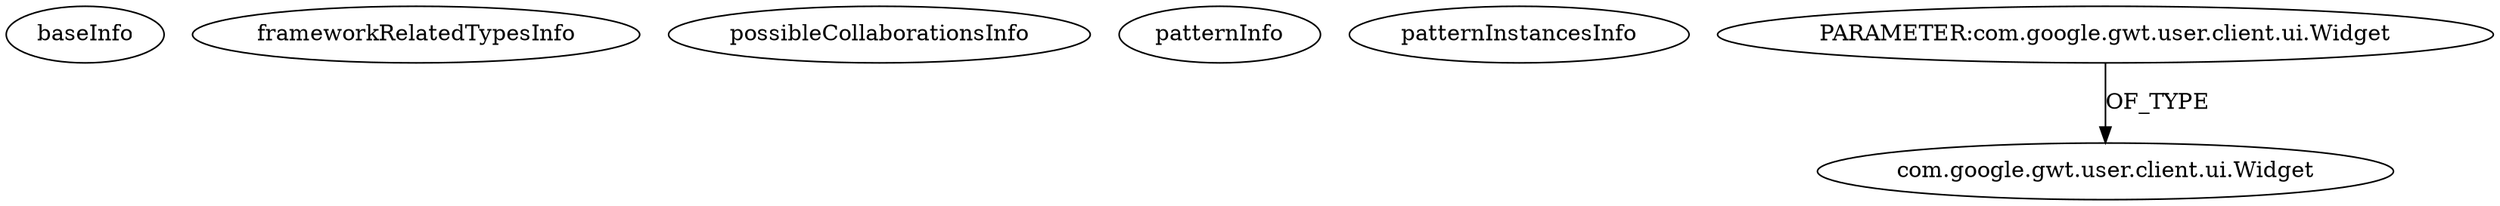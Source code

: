 digraph {
baseInfo[graphId=83,category="pattern",isAnonymous=false,possibleRelation=false]
frameworkRelatedTypesInfo[]
possibleCollaborationsInfo[]
patternInfo[frequency=4.0,patternRootClient=null]
patternInstancesInfo[0="jounik-DashLayout~/jounik-DashLayout/DashLayout-master/src/org/vaadin/jouni/dashlayout/client/ui/VDashLayout.java~VDashLayout~3303",1="domi1wa-List-Navigation-Tree~/domi1wa-List-Navigation-Tree/List-Navigation-Tree-master/NavigationTree/src/de/navigation/tree/client/Tree.java~Tree~1283",2="jhudson8-gwt-jquery-ui~/jhudson8-gwt-jquery-ui/gwt-jquery-ui-master/core/gwt-jquery-ui-mobile/src/main/java/com/google/gwt/jquery/mobile/ui/base/ComplexPanel.java~void doLogicalClear()~3195",3="Archerw-mastermind~/Archerw-mastermind/mastermind-master/nyu-smg-mastermind/src/org/mastermind/graphics/MasterMindGraphic.java~MasterMindGraphic~29"]
15[label="com.google.gwt.user.client.ui.Widget",vertexType="FRAMEWORK_CLASS_TYPE",isFrameworkType=false]
14[label="PARAMETER:com.google.gwt.user.client.ui.Widget",vertexType="PARAMETER_DECLARATION",isFrameworkType=false]
14->15[label="OF_TYPE"]
}

